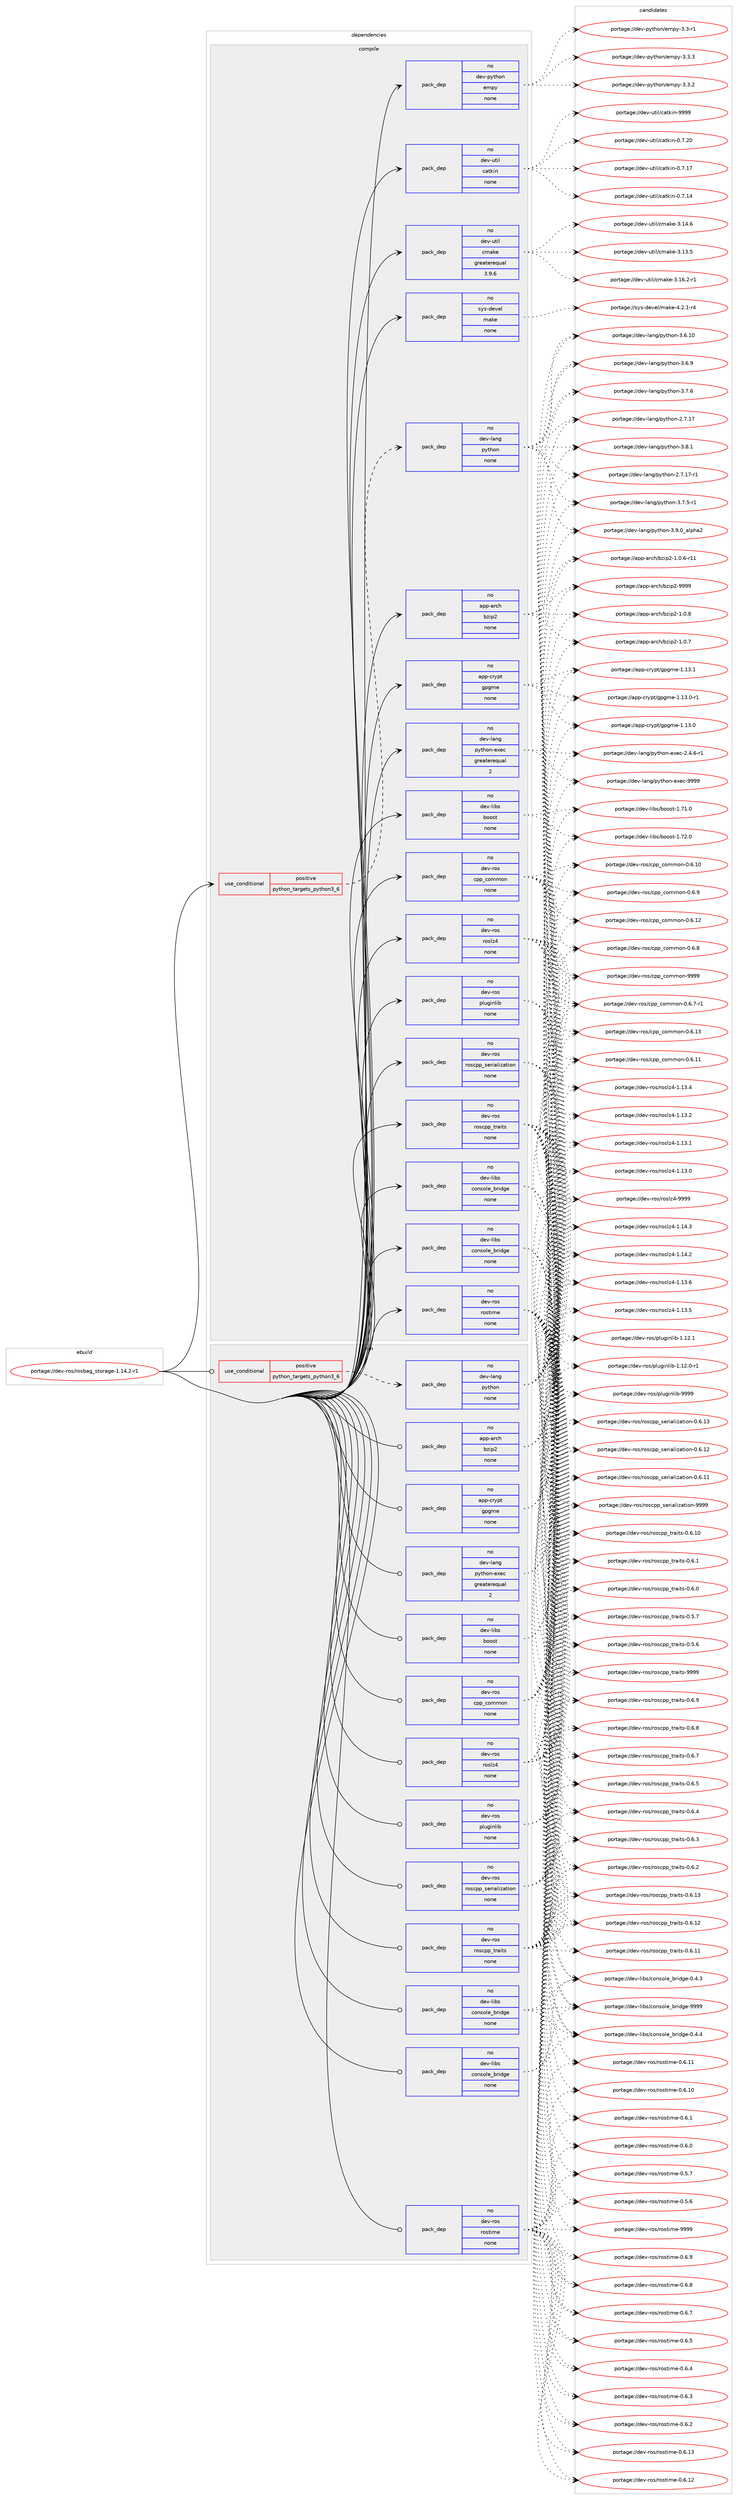 digraph prolog {

# *************
# Graph options
# *************

newrank=true;
concentrate=true;
compound=true;
graph [rankdir=LR,fontname=Helvetica,fontsize=10,ranksep=1.5];#, ranksep=2.5, nodesep=0.2];
edge  [arrowhead=vee];
node  [fontname=Helvetica,fontsize=10];

# **********
# The ebuild
# **********

subgraph cluster_leftcol {
color=gray;
label=<<i>ebuild</i>>;
id [label="portage://dev-ros/rosbag_storage-1.14.2-r1", color=red, width=4, href="../dev-ros/rosbag_storage-1.14.2-r1.svg"];
}

# ****************
# The dependencies
# ****************

subgraph cluster_midcol {
color=gray;
label=<<i>dependencies</i>>;
subgraph cluster_compile {
fillcolor="#eeeeee";
style=filled;
label=<<i>compile</i>>;
subgraph cond98416 {
dependency390322 [label=<<TABLE BORDER="0" CELLBORDER="1" CELLSPACING="0" CELLPADDING="4"><TR><TD ROWSPAN="3" CELLPADDING="10">use_conditional</TD></TR><TR><TD>positive</TD></TR><TR><TD>python_targets_python3_6</TD></TR></TABLE>>, shape=none, color=red];
subgraph pack287053 {
dependency390323 [label=<<TABLE BORDER="0" CELLBORDER="1" CELLSPACING="0" CELLPADDING="4" WIDTH="220"><TR><TD ROWSPAN="6" CELLPADDING="30">pack_dep</TD></TR><TR><TD WIDTH="110">no</TD></TR><TR><TD>dev-lang</TD></TR><TR><TD>python</TD></TR><TR><TD>none</TD></TR><TR><TD></TD></TR></TABLE>>, shape=none, color=blue];
}
dependency390322:e -> dependency390323:w [weight=20,style="dashed",arrowhead="vee"];
}
id:e -> dependency390322:w [weight=20,style="solid",arrowhead="vee"];
subgraph pack287054 {
dependency390324 [label=<<TABLE BORDER="0" CELLBORDER="1" CELLSPACING="0" CELLPADDING="4" WIDTH="220"><TR><TD ROWSPAN="6" CELLPADDING="30">pack_dep</TD></TR><TR><TD WIDTH="110">no</TD></TR><TR><TD>app-arch</TD></TR><TR><TD>bzip2</TD></TR><TR><TD>none</TD></TR><TR><TD></TD></TR></TABLE>>, shape=none, color=blue];
}
id:e -> dependency390324:w [weight=20,style="solid",arrowhead="vee"];
subgraph pack287055 {
dependency390325 [label=<<TABLE BORDER="0" CELLBORDER="1" CELLSPACING="0" CELLPADDING="4" WIDTH="220"><TR><TD ROWSPAN="6" CELLPADDING="30">pack_dep</TD></TR><TR><TD WIDTH="110">no</TD></TR><TR><TD>app-crypt</TD></TR><TR><TD>gpgme</TD></TR><TR><TD>none</TD></TR><TR><TD></TD></TR></TABLE>>, shape=none, color=blue];
}
id:e -> dependency390325:w [weight=20,style="solid",arrowhead="vee"];
subgraph pack287056 {
dependency390326 [label=<<TABLE BORDER="0" CELLBORDER="1" CELLSPACING="0" CELLPADDING="4" WIDTH="220"><TR><TD ROWSPAN="6" CELLPADDING="30">pack_dep</TD></TR><TR><TD WIDTH="110">no</TD></TR><TR><TD>dev-lang</TD></TR><TR><TD>python-exec</TD></TR><TR><TD>greaterequal</TD></TR><TR><TD>2</TD></TR></TABLE>>, shape=none, color=blue];
}
id:e -> dependency390326:w [weight=20,style="solid",arrowhead="vee"];
subgraph pack287057 {
dependency390327 [label=<<TABLE BORDER="0" CELLBORDER="1" CELLSPACING="0" CELLPADDING="4" WIDTH="220"><TR><TD ROWSPAN="6" CELLPADDING="30">pack_dep</TD></TR><TR><TD WIDTH="110">no</TD></TR><TR><TD>dev-libs</TD></TR><TR><TD>boost</TD></TR><TR><TD>none</TD></TR><TR><TD></TD></TR></TABLE>>, shape=none, color=blue];
}
id:e -> dependency390327:w [weight=20,style="solid",arrowhead="vee"];
subgraph pack287058 {
dependency390328 [label=<<TABLE BORDER="0" CELLBORDER="1" CELLSPACING="0" CELLPADDING="4" WIDTH="220"><TR><TD ROWSPAN="6" CELLPADDING="30">pack_dep</TD></TR><TR><TD WIDTH="110">no</TD></TR><TR><TD>dev-libs</TD></TR><TR><TD>console_bridge</TD></TR><TR><TD>none</TD></TR><TR><TD></TD></TR></TABLE>>, shape=none, color=blue];
}
id:e -> dependency390328:w [weight=20,style="solid",arrowhead="vee"];
subgraph pack287059 {
dependency390329 [label=<<TABLE BORDER="0" CELLBORDER="1" CELLSPACING="0" CELLPADDING="4" WIDTH="220"><TR><TD ROWSPAN="6" CELLPADDING="30">pack_dep</TD></TR><TR><TD WIDTH="110">no</TD></TR><TR><TD>dev-libs</TD></TR><TR><TD>console_bridge</TD></TR><TR><TD>none</TD></TR><TR><TD></TD></TR></TABLE>>, shape=none, color=blue];
}
id:e -> dependency390329:w [weight=20,style="solid",arrowhead="vee"];
subgraph pack287060 {
dependency390330 [label=<<TABLE BORDER="0" CELLBORDER="1" CELLSPACING="0" CELLPADDING="4" WIDTH="220"><TR><TD ROWSPAN="6" CELLPADDING="30">pack_dep</TD></TR><TR><TD WIDTH="110">no</TD></TR><TR><TD>dev-python</TD></TR><TR><TD>empy</TD></TR><TR><TD>none</TD></TR><TR><TD></TD></TR></TABLE>>, shape=none, color=blue];
}
id:e -> dependency390330:w [weight=20,style="solid",arrowhead="vee"];
subgraph pack287061 {
dependency390331 [label=<<TABLE BORDER="0" CELLBORDER="1" CELLSPACING="0" CELLPADDING="4" WIDTH="220"><TR><TD ROWSPAN="6" CELLPADDING="30">pack_dep</TD></TR><TR><TD WIDTH="110">no</TD></TR><TR><TD>dev-ros</TD></TR><TR><TD>cpp_common</TD></TR><TR><TD>none</TD></TR><TR><TD></TD></TR></TABLE>>, shape=none, color=blue];
}
id:e -> dependency390331:w [weight=20,style="solid",arrowhead="vee"];
subgraph pack287062 {
dependency390332 [label=<<TABLE BORDER="0" CELLBORDER="1" CELLSPACING="0" CELLPADDING="4" WIDTH="220"><TR><TD ROWSPAN="6" CELLPADDING="30">pack_dep</TD></TR><TR><TD WIDTH="110">no</TD></TR><TR><TD>dev-ros</TD></TR><TR><TD>pluginlib</TD></TR><TR><TD>none</TD></TR><TR><TD></TD></TR></TABLE>>, shape=none, color=blue];
}
id:e -> dependency390332:w [weight=20,style="solid",arrowhead="vee"];
subgraph pack287063 {
dependency390333 [label=<<TABLE BORDER="0" CELLBORDER="1" CELLSPACING="0" CELLPADDING="4" WIDTH="220"><TR><TD ROWSPAN="6" CELLPADDING="30">pack_dep</TD></TR><TR><TD WIDTH="110">no</TD></TR><TR><TD>dev-ros</TD></TR><TR><TD>roscpp_serialization</TD></TR><TR><TD>none</TD></TR><TR><TD></TD></TR></TABLE>>, shape=none, color=blue];
}
id:e -> dependency390333:w [weight=20,style="solid",arrowhead="vee"];
subgraph pack287064 {
dependency390334 [label=<<TABLE BORDER="0" CELLBORDER="1" CELLSPACING="0" CELLPADDING="4" WIDTH="220"><TR><TD ROWSPAN="6" CELLPADDING="30">pack_dep</TD></TR><TR><TD WIDTH="110">no</TD></TR><TR><TD>dev-ros</TD></TR><TR><TD>roscpp_traits</TD></TR><TR><TD>none</TD></TR><TR><TD></TD></TR></TABLE>>, shape=none, color=blue];
}
id:e -> dependency390334:w [weight=20,style="solid",arrowhead="vee"];
subgraph pack287065 {
dependency390335 [label=<<TABLE BORDER="0" CELLBORDER="1" CELLSPACING="0" CELLPADDING="4" WIDTH="220"><TR><TD ROWSPAN="6" CELLPADDING="30">pack_dep</TD></TR><TR><TD WIDTH="110">no</TD></TR><TR><TD>dev-ros</TD></TR><TR><TD>roslz4</TD></TR><TR><TD>none</TD></TR><TR><TD></TD></TR></TABLE>>, shape=none, color=blue];
}
id:e -> dependency390335:w [weight=20,style="solid",arrowhead="vee"];
subgraph pack287066 {
dependency390336 [label=<<TABLE BORDER="0" CELLBORDER="1" CELLSPACING="0" CELLPADDING="4" WIDTH="220"><TR><TD ROWSPAN="6" CELLPADDING="30">pack_dep</TD></TR><TR><TD WIDTH="110">no</TD></TR><TR><TD>dev-ros</TD></TR><TR><TD>rostime</TD></TR><TR><TD>none</TD></TR><TR><TD></TD></TR></TABLE>>, shape=none, color=blue];
}
id:e -> dependency390336:w [weight=20,style="solid",arrowhead="vee"];
subgraph pack287067 {
dependency390337 [label=<<TABLE BORDER="0" CELLBORDER="1" CELLSPACING="0" CELLPADDING="4" WIDTH="220"><TR><TD ROWSPAN="6" CELLPADDING="30">pack_dep</TD></TR><TR><TD WIDTH="110">no</TD></TR><TR><TD>dev-util</TD></TR><TR><TD>catkin</TD></TR><TR><TD>none</TD></TR><TR><TD></TD></TR></TABLE>>, shape=none, color=blue];
}
id:e -> dependency390337:w [weight=20,style="solid",arrowhead="vee"];
subgraph pack287068 {
dependency390338 [label=<<TABLE BORDER="0" CELLBORDER="1" CELLSPACING="0" CELLPADDING="4" WIDTH="220"><TR><TD ROWSPAN="6" CELLPADDING="30">pack_dep</TD></TR><TR><TD WIDTH="110">no</TD></TR><TR><TD>dev-util</TD></TR><TR><TD>cmake</TD></TR><TR><TD>greaterequal</TD></TR><TR><TD>3.9.6</TD></TR></TABLE>>, shape=none, color=blue];
}
id:e -> dependency390338:w [weight=20,style="solid",arrowhead="vee"];
subgraph pack287069 {
dependency390339 [label=<<TABLE BORDER="0" CELLBORDER="1" CELLSPACING="0" CELLPADDING="4" WIDTH="220"><TR><TD ROWSPAN="6" CELLPADDING="30">pack_dep</TD></TR><TR><TD WIDTH="110">no</TD></TR><TR><TD>sys-devel</TD></TR><TR><TD>make</TD></TR><TR><TD>none</TD></TR><TR><TD></TD></TR></TABLE>>, shape=none, color=blue];
}
id:e -> dependency390339:w [weight=20,style="solid",arrowhead="vee"];
}
subgraph cluster_compileandrun {
fillcolor="#eeeeee";
style=filled;
label=<<i>compile and run</i>>;
}
subgraph cluster_run {
fillcolor="#eeeeee";
style=filled;
label=<<i>run</i>>;
subgraph cond98417 {
dependency390340 [label=<<TABLE BORDER="0" CELLBORDER="1" CELLSPACING="0" CELLPADDING="4"><TR><TD ROWSPAN="3" CELLPADDING="10">use_conditional</TD></TR><TR><TD>positive</TD></TR><TR><TD>python_targets_python3_6</TD></TR></TABLE>>, shape=none, color=red];
subgraph pack287070 {
dependency390341 [label=<<TABLE BORDER="0" CELLBORDER="1" CELLSPACING="0" CELLPADDING="4" WIDTH="220"><TR><TD ROWSPAN="6" CELLPADDING="30">pack_dep</TD></TR><TR><TD WIDTH="110">no</TD></TR><TR><TD>dev-lang</TD></TR><TR><TD>python</TD></TR><TR><TD>none</TD></TR><TR><TD></TD></TR></TABLE>>, shape=none, color=blue];
}
dependency390340:e -> dependency390341:w [weight=20,style="dashed",arrowhead="vee"];
}
id:e -> dependency390340:w [weight=20,style="solid",arrowhead="odot"];
subgraph pack287071 {
dependency390342 [label=<<TABLE BORDER="0" CELLBORDER="1" CELLSPACING="0" CELLPADDING="4" WIDTH="220"><TR><TD ROWSPAN="6" CELLPADDING="30">pack_dep</TD></TR><TR><TD WIDTH="110">no</TD></TR><TR><TD>app-arch</TD></TR><TR><TD>bzip2</TD></TR><TR><TD>none</TD></TR><TR><TD></TD></TR></TABLE>>, shape=none, color=blue];
}
id:e -> dependency390342:w [weight=20,style="solid",arrowhead="odot"];
subgraph pack287072 {
dependency390343 [label=<<TABLE BORDER="0" CELLBORDER="1" CELLSPACING="0" CELLPADDING="4" WIDTH="220"><TR><TD ROWSPAN="6" CELLPADDING="30">pack_dep</TD></TR><TR><TD WIDTH="110">no</TD></TR><TR><TD>app-crypt</TD></TR><TR><TD>gpgme</TD></TR><TR><TD>none</TD></TR><TR><TD></TD></TR></TABLE>>, shape=none, color=blue];
}
id:e -> dependency390343:w [weight=20,style="solid",arrowhead="odot"];
subgraph pack287073 {
dependency390344 [label=<<TABLE BORDER="0" CELLBORDER="1" CELLSPACING="0" CELLPADDING="4" WIDTH="220"><TR><TD ROWSPAN="6" CELLPADDING="30">pack_dep</TD></TR><TR><TD WIDTH="110">no</TD></TR><TR><TD>dev-lang</TD></TR><TR><TD>python-exec</TD></TR><TR><TD>greaterequal</TD></TR><TR><TD>2</TD></TR></TABLE>>, shape=none, color=blue];
}
id:e -> dependency390344:w [weight=20,style="solid",arrowhead="odot"];
subgraph pack287074 {
dependency390345 [label=<<TABLE BORDER="0" CELLBORDER="1" CELLSPACING="0" CELLPADDING="4" WIDTH="220"><TR><TD ROWSPAN="6" CELLPADDING="30">pack_dep</TD></TR><TR><TD WIDTH="110">no</TD></TR><TR><TD>dev-libs</TD></TR><TR><TD>boost</TD></TR><TR><TD>none</TD></TR><TR><TD></TD></TR></TABLE>>, shape=none, color=blue];
}
id:e -> dependency390345:w [weight=20,style="solid",arrowhead="odot"];
subgraph pack287075 {
dependency390346 [label=<<TABLE BORDER="0" CELLBORDER="1" CELLSPACING="0" CELLPADDING="4" WIDTH="220"><TR><TD ROWSPAN="6" CELLPADDING="30">pack_dep</TD></TR><TR><TD WIDTH="110">no</TD></TR><TR><TD>dev-libs</TD></TR><TR><TD>console_bridge</TD></TR><TR><TD>none</TD></TR><TR><TD></TD></TR></TABLE>>, shape=none, color=blue];
}
id:e -> dependency390346:w [weight=20,style="solid",arrowhead="odot"];
subgraph pack287076 {
dependency390347 [label=<<TABLE BORDER="0" CELLBORDER="1" CELLSPACING="0" CELLPADDING="4" WIDTH="220"><TR><TD ROWSPAN="6" CELLPADDING="30">pack_dep</TD></TR><TR><TD WIDTH="110">no</TD></TR><TR><TD>dev-libs</TD></TR><TR><TD>console_bridge</TD></TR><TR><TD>none</TD></TR><TR><TD></TD></TR></TABLE>>, shape=none, color=blue];
}
id:e -> dependency390347:w [weight=20,style="solid",arrowhead="odot"];
subgraph pack287077 {
dependency390348 [label=<<TABLE BORDER="0" CELLBORDER="1" CELLSPACING="0" CELLPADDING="4" WIDTH="220"><TR><TD ROWSPAN="6" CELLPADDING="30">pack_dep</TD></TR><TR><TD WIDTH="110">no</TD></TR><TR><TD>dev-ros</TD></TR><TR><TD>cpp_common</TD></TR><TR><TD>none</TD></TR><TR><TD></TD></TR></TABLE>>, shape=none, color=blue];
}
id:e -> dependency390348:w [weight=20,style="solid",arrowhead="odot"];
subgraph pack287078 {
dependency390349 [label=<<TABLE BORDER="0" CELLBORDER="1" CELLSPACING="0" CELLPADDING="4" WIDTH="220"><TR><TD ROWSPAN="6" CELLPADDING="30">pack_dep</TD></TR><TR><TD WIDTH="110">no</TD></TR><TR><TD>dev-ros</TD></TR><TR><TD>pluginlib</TD></TR><TR><TD>none</TD></TR><TR><TD></TD></TR></TABLE>>, shape=none, color=blue];
}
id:e -> dependency390349:w [weight=20,style="solid",arrowhead="odot"];
subgraph pack287079 {
dependency390350 [label=<<TABLE BORDER="0" CELLBORDER="1" CELLSPACING="0" CELLPADDING="4" WIDTH="220"><TR><TD ROWSPAN="6" CELLPADDING="30">pack_dep</TD></TR><TR><TD WIDTH="110">no</TD></TR><TR><TD>dev-ros</TD></TR><TR><TD>roscpp_serialization</TD></TR><TR><TD>none</TD></TR><TR><TD></TD></TR></TABLE>>, shape=none, color=blue];
}
id:e -> dependency390350:w [weight=20,style="solid",arrowhead="odot"];
subgraph pack287080 {
dependency390351 [label=<<TABLE BORDER="0" CELLBORDER="1" CELLSPACING="0" CELLPADDING="4" WIDTH="220"><TR><TD ROWSPAN="6" CELLPADDING="30">pack_dep</TD></TR><TR><TD WIDTH="110">no</TD></TR><TR><TD>dev-ros</TD></TR><TR><TD>roscpp_traits</TD></TR><TR><TD>none</TD></TR><TR><TD></TD></TR></TABLE>>, shape=none, color=blue];
}
id:e -> dependency390351:w [weight=20,style="solid",arrowhead="odot"];
subgraph pack287081 {
dependency390352 [label=<<TABLE BORDER="0" CELLBORDER="1" CELLSPACING="0" CELLPADDING="4" WIDTH="220"><TR><TD ROWSPAN="6" CELLPADDING="30">pack_dep</TD></TR><TR><TD WIDTH="110">no</TD></TR><TR><TD>dev-ros</TD></TR><TR><TD>roslz4</TD></TR><TR><TD>none</TD></TR><TR><TD></TD></TR></TABLE>>, shape=none, color=blue];
}
id:e -> dependency390352:w [weight=20,style="solid",arrowhead="odot"];
subgraph pack287082 {
dependency390353 [label=<<TABLE BORDER="0" CELLBORDER="1" CELLSPACING="0" CELLPADDING="4" WIDTH="220"><TR><TD ROWSPAN="6" CELLPADDING="30">pack_dep</TD></TR><TR><TD WIDTH="110">no</TD></TR><TR><TD>dev-ros</TD></TR><TR><TD>rostime</TD></TR><TR><TD>none</TD></TR><TR><TD></TD></TR></TABLE>>, shape=none, color=blue];
}
id:e -> dependency390353:w [weight=20,style="solid",arrowhead="odot"];
}
}

# **************
# The candidates
# **************

subgraph cluster_choices {
rank=same;
color=gray;
label=<<i>candidates</i>>;

subgraph choice287053 {
color=black;
nodesep=1;
choice10010111845108971101034711212111610411111045514657464895971081121049750 [label="portage://dev-lang/python-3.9.0_alpha2", color=red, width=4,href="../dev-lang/python-3.9.0_alpha2.svg"];
choice100101118451089711010347112121116104111110455146564649 [label="portage://dev-lang/python-3.8.1", color=red, width=4,href="../dev-lang/python-3.8.1.svg"];
choice100101118451089711010347112121116104111110455146554654 [label="portage://dev-lang/python-3.7.6", color=red, width=4,href="../dev-lang/python-3.7.6.svg"];
choice1001011184510897110103471121211161041111104551465546534511449 [label="portage://dev-lang/python-3.7.5-r1", color=red, width=4,href="../dev-lang/python-3.7.5-r1.svg"];
choice100101118451089711010347112121116104111110455146544657 [label="portage://dev-lang/python-3.6.9", color=red, width=4,href="../dev-lang/python-3.6.9.svg"];
choice10010111845108971101034711212111610411111045514654464948 [label="portage://dev-lang/python-3.6.10", color=red, width=4,href="../dev-lang/python-3.6.10.svg"];
choice100101118451089711010347112121116104111110455046554649554511449 [label="portage://dev-lang/python-2.7.17-r1", color=red, width=4,href="../dev-lang/python-2.7.17-r1.svg"];
choice10010111845108971101034711212111610411111045504655464955 [label="portage://dev-lang/python-2.7.17", color=red, width=4,href="../dev-lang/python-2.7.17.svg"];
dependency390323:e -> choice10010111845108971101034711212111610411111045514657464895971081121049750:w [style=dotted,weight="100"];
dependency390323:e -> choice100101118451089711010347112121116104111110455146564649:w [style=dotted,weight="100"];
dependency390323:e -> choice100101118451089711010347112121116104111110455146554654:w [style=dotted,weight="100"];
dependency390323:e -> choice1001011184510897110103471121211161041111104551465546534511449:w [style=dotted,weight="100"];
dependency390323:e -> choice100101118451089711010347112121116104111110455146544657:w [style=dotted,weight="100"];
dependency390323:e -> choice10010111845108971101034711212111610411111045514654464948:w [style=dotted,weight="100"];
dependency390323:e -> choice100101118451089711010347112121116104111110455046554649554511449:w [style=dotted,weight="100"];
dependency390323:e -> choice10010111845108971101034711212111610411111045504655464955:w [style=dotted,weight="100"];
}
subgraph choice287054 {
color=black;
nodesep=1;
choice971121124597114991044798122105112504557575757 [label="portage://app-arch/bzip2-9999", color=red, width=4,href="../app-arch/bzip2-9999.svg"];
choice97112112459711499104479812210511250454946484656 [label="portage://app-arch/bzip2-1.0.8", color=red, width=4,href="../app-arch/bzip2-1.0.8.svg"];
choice97112112459711499104479812210511250454946484655 [label="portage://app-arch/bzip2-1.0.7", color=red, width=4,href="../app-arch/bzip2-1.0.7.svg"];
choice97112112459711499104479812210511250454946484654451144949 [label="portage://app-arch/bzip2-1.0.6-r11", color=red, width=4,href="../app-arch/bzip2-1.0.6-r11.svg"];
dependency390324:e -> choice971121124597114991044798122105112504557575757:w [style=dotted,weight="100"];
dependency390324:e -> choice97112112459711499104479812210511250454946484656:w [style=dotted,weight="100"];
dependency390324:e -> choice97112112459711499104479812210511250454946484655:w [style=dotted,weight="100"];
dependency390324:e -> choice97112112459711499104479812210511250454946484654451144949:w [style=dotted,weight="100"];
}
subgraph choice287055 {
color=black;
nodesep=1;
choice9711211245991141211121164710311210310910145494649514649 [label="portage://app-crypt/gpgme-1.13.1", color=red, width=4,href="../app-crypt/gpgme-1.13.1.svg"];
choice97112112459911412111211647103112103109101454946495146484511449 [label="portage://app-crypt/gpgme-1.13.0-r1", color=red, width=4,href="../app-crypt/gpgme-1.13.0-r1.svg"];
choice9711211245991141211121164710311210310910145494649514648 [label="portage://app-crypt/gpgme-1.13.0", color=red, width=4,href="../app-crypt/gpgme-1.13.0.svg"];
dependency390325:e -> choice9711211245991141211121164710311210310910145494649514649:w [style=dotted,weight="100"];
dependency390325:e -> choice97112112459911412111211647103112103109101454946495146484511449:w [style=dotted,weight="100"];
dependency390325:e -> choice9711211245991141211121164710311210310910145494649514648:w [style=dotted,weight="100"];
}
subgraph choice287056 {
color=black;
nodesep=1;
choice10010111845108971101034711212111610411111045101120101994557575757 [label="portage://dev-lang/python-exec-9999", color=red, width=4,href="../dev-lang/python-exec-9999.svg"];
choice10010111845108971101034711212111610411111045101120101994550465246544511449 [label="portage://dev-lang/python-exec-2.4.6-r1", color=red, width=4,href="../dev-lang/python-exec-2.4.6-r1.svg"];
dependency390326:e -> choice10010111845108971101034711212111610411111045101120101994557575757:w [style=dotted,weight="100"];
dependency390326:e -> choice10010111845108971101034711212111610411111045101120101994550465246544511449:w [style=dotted,weight="100"];
}
subgraph choice287057 {
color=black;
nodesep=1;
choice1001011184510810598115479811111111511645494655504648 [label="portage://dev-libs/boost-1.72.0", color=red, width=4,href="../dev-libs/boost-1.72.0.svg"];
choice1001011184510810598115479811111111511645494655494648 [label="portage://dev-libs/boost-1.71.0", color=red, width=4,href="../dev-libs/boost-1.71.0.svg"];
dependency390327:e -> choice1001011184510810598115479811111111511645494655504648:w [style=dotted,weight="100"];
dependency390327:e -> choice1001011184510810598115479811111111511645494655494648:w [style=dotted,weight="100"];
}
subgraph choice287058 {
color=black;
nodesep=1;
choice1001011184510810598115479911111011511110810195981141051001031014557575757 [label="portage://dev-libs/console_bridge-9999", color=red, width=4,href="../dev-libs/console_bridge-9999.svg"];
choice100101118451081059811547991111101151111081019598114105100103101454846524652 [label="portage://dev-libs/console_bridge-0.4.4", color=red, width=4,href="../dev-libs/console_bridge-0.4.4.svg"];
choice100101118451081059811547991111101151111081019598114105100103101454846524651 [label="portage://dev-libs/console_bridge-0.4.3", color=red, width=4,href="../dev-libs/console_bridge-0.4.3.svg"];
dependency390328:e -> choice1001011184510810598115479911111011511110810195981141051001031014557575757:w [style=dotted,weight="100"];
dependency390328:e -> choice100101118451081059811547991111101151111081019598114105100103101454846524652:w [style=dotted,weight="100"];
dependency390328:e -> choice100101118451081059811547991111101151111081019598114105100103101454846524651:w [style=dotted,weight="100"];
}
subgraph choice287059 {
color=black;
nodesep=1;
choice1001011184510810598115479911111011511110810195981141051001031014557575757 [label="portage://dev-libs/console_bridge-9999", color=red, width=4,href="../dev-libs/console_bridge-9999.svg"];
choice100101118451081059811547991111101151111081019598114105100103101454846524652 [label="portage://dev-libs/console_bridge-0.4.4", color=red, width=4,href="../dev-libs/console_bridge-0.4.4.svg"];
choice100101118451081059811547991111101151111081019598114105100103101454846524651 [label="portage://dev-libs/console_bridge-0.4.3", color=red, width=4,href="../dev-libs/console_bridge-0.4.3.svg"];
dependency390329:e -> choice1001011184510810598115479911111011511110810195981141051001031014557575757:w [style=dotted,weight="100"];
dependency390329:e -> choice100101118451081059811547991111101151111081019598114105100103101454846524652:w [style=dotted,weight="100"];
dependency390329:e -> choice100101118451081059811547991111101151111081019598114105100103101454846524651:w [style=dotted,weight="100"];
}
subgraph choice287060 {
color=black;
nodesep=1;
choice1001011184511212111610411111047101109112121455146514651 [label="portage://dev-python/empy-3.3.3", color=red, width=4,href="../dev-python/empy-3.3.3.svg"];
choice1001011184511212111610411111047101109112121455146514650 [label="portage://dev-python/empy-3.3.2", color=red, width=4,href="../dev-python/empy-3.3.2.svg"];
choice1001011184511212111610411111047101109112121455146514511449 [label="portage://dev-python/empy-3.3-r1", color=red, width=4,href="../dev-python/empy-3.3-r1.svg"];
dependency390330:e -> choice1001011184511212111610411111047101109112121455146514651:w [style=dotted,weight="100"];
dependency390330:e -> choice1001011184511212111610411111047101109112121455146514650:w [style=dotted,weight="100"];
dependency390330:e -> choice1001011184511212111610411111047101109112121455146514511449:w [style=dotted,weight="100"];
}
subgraph choice287061 {
color=black;
nodesep=1;
choice10010111845114111115479911211295991111091091111104557575757 [label="portage://dev-ros/cpp_common-9999", color=red, width=4,href="../dev-ros/cpp_common-9999.svg"];
choice1001011184511411111547991121129599111109109111110454846544657 [label="portage://dev-ros/cpp_common-0.6.9", color=red, width=4,href="../dev-ros/cpp_common-0.6.9.svg"];
choice1001011184511411111547991121129599111109109111110454846544656 [label="portage://dev-ros/cpp_common-0.6.8", color=red, width=4,href="../dev-ros/cpp_common-0.6.8.svg"];
choice10010111845114111115479911211295991111091091111104548465446554511449 [label="portage://dev-ros/cpp_common-0.6.7-r1", color=red, width=4,href="../dev-ros/cpp_common-0.6.7-r1.svg"];
choice100101118451141111154799112112959911110910911111045484654464951 [label="portage://dev-ros/cpp_common-0.6.13", color=red, width=4,href="../dev-ros/cpp_common-0.6.13.svg"];
choice100101118451141111154799112112959911110910911111045484654464950 [label="portage://dev-ros/cpp_common-0.6.12", color=red, width=4,href="../dev-ros/cpp_common-0.6.12.svg"];
choice100101118451141111154799112112959911110910911111045484654464949 [label="portage://dev-ros/cpp_common-0.6.11", color=red, width=4,href="../dev-ros/cpp_common-0.6.11.svg"];
choice100101118451141111154799112112959911110910911111045484654464948 [label="portage://dev-ros/cpp_common-0.6.10", color=red, width=4,href="../dev-ros/cpp_common-0.6.10.svg"];
dependency390331:e -> choice10010111845114111115479911211295991111091091111104557575757:w [style=dotted,weight="100"];
dependency390331:e -> choice1001011184511411111547991121129599111109109111110454846544657:w [style=dotted,weight="100"];
dependency390331:e -> choice1001011184511411111547991121129599111109109111110454846544656:w [style=dotted,weight="100"];
dependency390331:e -> choice10010111845114111115479911211295991111091091111104548465446554511449:w [style=dotted,weight="100"];
dependency390331:e -> choice100101118451141111154799112112959911110910911111045484654464951:w [style=dotted,weight="100"];
dependency390331:e -> choice100101118451141111154799112112959911110910911111045484654464950:w [style=dotted,weight="100"];
dependency390331:e -> choice100101118451141111154799112112959911110910911111045484654464949:w [style=dotted,weight="100"];
dependency390331:e -> choice100101118451141111154799112112959911110910911111045484654464948:w [style=dotted,weight="100"];
}
subgraph choice287062 {
color=black;
nodesep=1;
choice1001011184511411111547112108117103105110108105984557575757 [label="portage://dev-ros/pluginlib-9999", color=red, width=4,href="../dev-ros/pluginlib-9999.svg"];
choice10010111845114111115471121081171031051101081059845494649504649 [label="portage://dev-ros/pluginlib-1.12.1", color=red, width=4,href="../dev-ros/pluginlib-1.12.1.svg"];
choice100101118451141111154711210811710310511010810598454946495046484511449 [label="portage://dev-ros/pluginlib-1.12.0-r1", color=red, width=4,href="../dev-ros/pluginlib-1.12.0-r1.svg"];
dependency390332:e -> choice1001011184511411111547112108117103105110108105984557575757:w [style=dotted,weight="100"];
dependency390332:e -> choice10010111845114111115471121081171031051101081059845494649504649:w [style=dotted,weight="100"];
dependency390332:e -> choice100101118451141111154711210811710310511010810598454946495046484511449:w [style=dotted,weight="100"];
}
subgraph choice287063 {
color=black;
nodesep=1;
choice1001011184511411111547114111115991121129511510111410597108105122971161051111104557575757 [label="portage://dev-ros/roscpp_serialization-9999", color=red, width=4,href="../dev-ros/roscpp_serialization-9999.svg"];
choice10010111845114111115471141111159911211295115101114105971081051229711610511111045484654464951 [label="portage://dev-ros/roscpp_serialization-0.6.13", color=red, width=4,href="../dev-ros/roscpp_serialization-0.6.13.svg"];
choice10010111845114111115471141111159911211295115101114105971081051229711610511111045484654464950 [label="portage://dev-ros/roscpp_serialization-0.6.12", color=red, width=4,href="../dev-ros/roscpp_serialization-0.6.12.svg"];
choice10010111845114111115471141111159911211295115101114105971081051229711610511111045484654464949 [label="portage://dev-ros/roscpp_serialization-0.6.11", color=red, width=4,href="../dev-ros/roscpp_serialization-0.6.11.svg"];
dependency390333:e -> choice1001011184511411111547114111115991121129511510111410597108105122971161051111104557575757:w [style=dotted,weight="100"];
dependency390333:e -> choice10010111845114111115471141111159911211295115101114105971081051229711610511111045484654464951:w [style=dotted,weight="100"];
dependency390333:e -> choice10010111845114111115471141111159911211295115101114105971081051229711610511111045484654464950:w [style=dotted,weight="100"];
dependency390333:e -> choice10010111845114111115471141111159911211295115101114105971081051229711610511111045484654464949:w [style=dotted,weight="100"];
}
subgraph choice287064 {
color=black;
nodesep=1;
choice10010111845114111115471141111159911211295116114971051161154557575757 [label="portage://dev-ros/roscpp_traits-9999", color=red, width=4,href="../dev-ros/roscpp_traits-9999.svg"];
choice1001011184511411111547114111115991121129511611497105116115454846544657 [label="portage://dev-ros/roscpp_traits-0.6.9", color=red, width=4,href="../dev-ros/roscpp_traits-0.6.9.svg"];
choice1001011184511411111547114111115991121129511611497105116115454846544656 [label="portage://dev-ros/roscpp_traits-0.6.8", color=red, width=4,href="../dev-ros/roscpp_traits-0.6.8.svg"];
choice1001011184511411111547114111115991121129511611497105116115454846544655 [label="portage://dev-ros/roscpp_traits-0.6.7", color=red, width=4,href="../dev-ros/roscpp_traits-0.6.7.svg"];
choice1001011184511411111547114111115991121129511611497105116115454846544653 [label="portage://dev-ros/roscpp_traits-0.6.5", color=red, width=4,href="../dev-ros/roscpp_traits-0.6.5.svg"];
choice1001011184511411111547114111115991121129511611497105116115454846544652 [label="portage://dev-ros/roscpp_traits-0.6.4", color=red, width=4,href="../dev-ros/roscpp_traits-0.6.4.svg"];
choice1001011184511411111547114111115991121129511611497105116115454846544651 [label="portage://dev-ros/roscpp_traits-0.6.3", color=red, width=4,href="../dev-ros/roscpp_traits-0.6.3.svg"];
choice1001011184511411111547114111115991121129511611497105116115454846544650 [label="portage://dev-ros/roscpp_traits-0.6.2", color=red, width=4,href="../dev-ros/roscpp_traits-0.6.2.svg"];
choice100101118451141111154711411111599112112951161149710511611545484654464951 [label="portage://dev-ros/roscpp_traits-0.6.13", color=red, width=4,href="../dev-ros/roscpp_traits-0.6.13.svg"];
choice100101118451141111154711411111599112112951161149710511611545484654464950 [label="portage://dev-ros/roscpp_traits-0.6.12", color=red, width=4,href="../dev-ros/roscpp_traits-0.6.12.svg"];
choice100101118451141111154711411111599112112951161149710511611545484654464949 [label="portage://dev-ros/roscpp_traits-0.6.11", color=red, width=4,href="../dev-ros/roscpp_traits-0.6.11.svg"];
choice100101118451141111154711411111599112112951161149710511611545484654464948 [label="portage://dev-ros/roscpp_traits-0.6.10", color=red, width=4,href="../dev-ros/roscpp_traits-0.6.10.svg"];
choice1001011184511411111547114111115991121129511611497105116115454846544649 [label="portage://dev-ros/roscpp_traits-0.6.1", color=red, width=4,href="../dev-ros/roscpp_traits-0.6.1.svg"];
choice1001011184511411111547114111115991121129511611497105116115454846544648 [label="portage://dev-ros/roscpp_traits-0.6.0", color=red, width=4,href="../dev-ros/roscpp_traits-0.6.0.svg"];
choice1001011184511411111547114111115991121129511611497105116115454846534655 [label="portage://dev-ros/roscpp_traits-0.5.7", color=red, width=4,href="../dev-ros/roscpp_traits-0.5.7.svg"];
choice1001011184511411111547114111115991121129511611497105116115454846534654 [label="portage://dev-ros/roscpp_traits-0.5.6", color=red, width=4,href="../dev-ros/roscpp_traits-0.5.6.svg"];
dependency390334:e -> choice10010111845114111115471141111159911211295116114971051161154557575757:w [style=dotted,weight="100"];
dependency390334:e -> choice1001011184511411111547114111115991121129511611497105116115454846544657:w [style=dotted,weight="100"];
dependency390334:e -> choice1001011184511411111547114111115991121129511611497105116115454846544656:w [style=dotted,weight="100"];
dependency390334:e -> choice1001011184511411111547114111115991121129511611497105116115454846544655:w [style=dotted,weight="100"];
dependency390334:e -> choice1001011184511411111547114111115991121129511611497105116115454846544653:w [style=dotted,weight="100"];
dependency390334:e -> choice1001011184511411111547114111115991121129511611497105116115454846544652:w [style=dotted,weight="100"];
dependency390334:e -> choice1001011184511411111547114111115991121129511611497105116115454846544651:w [style=dotted,weight="100"];
dependency390334:e -> choice1001011184511411111547114111115991121129511611497105116115454846544650:w [style=dotted,weight="100"];
dependency390334:e -> choice100101118451141111154711411111599112112951161149710511611545484654464951:w [style=dotted,weight="100"];
dependency390334:e -> choice100101118451141111154711411111599112112951161149710511611545484654464950:w [style=dotted,weight="100"];
dependency390334:e -> choice100101118451141111154711411111599112112951161149710511611545484654464949:w [style=dotted,weight="100"];
dependency390334:e -> choice100101118451141111154711411111599112112951161149710511611545484654464948:w [style=dotted,weight="100"];
dependency390334:e -> choice1001011184511411111547114111115991121129511611497105116115454846544649:w [style=dotted,weight="100"];
dependency390334:e -> choice1001011184511411111547114111115991121129511611497105116115454846544648:w [style=dotted,weight="100"];
dependency390334:e -> choice1001011184511411111547114111115991121129511611497105116115454846534655:w [style=dotted,weight="100"];
dependency390334:e -> choice1001011184511411111547114111115991121129511611497105116115454846534654:w [style=dotted,weight="100"];
}
subgraph choice287065 {
color=black;
nodesep=1;
choice1001011184511411111547114111115108122524557575757 [label="portage://dev-ros/roslz4-9999", color=red, width=4,href="../dev-ros/roslz4-9999.svg"];
choice10010111845114111115471141111151081225245494649524651 [label="portage://dev-ros/roslz4-1.14.3", color=red, width=4,href="../dev-ros/roslz4-1.14.3.svg"];
choice10010111845114111115471141111151081225245494649524650 [label="portage://dev-ros/roslz4-1.14.2", color=red, width=4,href="../dev-ros/roslz4-1.14.2.svg"];
choice10010111845114111115471141111151081225245494649514654 [label="portage://dev-ros/roslz4-1.13.6", color=red, width=4,href="../dev-ros/roslz4-1.13.6.svg"];
choice10010111845114111115471141111151081225245494649514653 [label="portage://dev-ros/roslz4-1.13.5", color=red, width=4,href="../dev-ros/roslz4-1.13.5.svg"];
choice10010111845114111115471141111151081225245494649514652 [label="portage://dev-ros/roslz4-1.13.4", color=red, width=4,href="../dev-ros/roslz4-1.13.4.svg"];
choice10010111845114111115471141111151081225245494649514650 [label="portage://dev-ros/roslz4-1.13.2", color=red, width=4,href="../dev-ros/roslz4-1.13.2.svg"];
choice10010111845114111115471141111151081225245494649514649 [label="portage://dev-ros/roslz4-1.13.1", color=red, width=4,href="../dev-ros/roslz4-1.13.1.svg"];
choice10010111845114111115471141111151081225245494649514648 [label="portage://dev-ros/roslz4-1.13.0", color=red, width=4,href="../dev-ros/roslz4-1.13.0.svg"];
dependency390335:e -> choice1001011184511411111547114111115108122524557575757:w [style=dotted,weight="100"];
dependency390335:e -> choice10010111845114111115471141111151081225245494649524651:w [style=dotted,weight="100"];
dependency390335:e -> choice10010111845114111115471141111151081225245494649524650:w [style=dotted,weight="100"];
dependency390335:e -> choice10010111845114111115471141111151081225245494649514654:w [style=dotted,weight="100"];
dependency390335:e -> choice10010111845114111115471141111151081225245494649514653:w [style=dotted,weight="100"];
dependency390335:e -> choice10010111845114111115471141111151081225245494649514652:w [style=dotted,weight="100"];
dependency390335:e -> choice10010111845114111115471141111151081225245494649514650:w [style=dotted,weight="100"];
dependency390335:e -> choice10010111845114111115471141111151081225245494649514649:w [style=dotted,weight="100"];
dependency390335:e -> choice10010111845114111115471141111151081225245494649514648:w [style=dotted,weight="100"];
}
subgraph choice287066 {
color=black;
nodesep=1;
choice10010111845114111115471141111151161051091014557575757 [label="portage://dev-ros/rostime-9999", color=red, width=4,href="../dev-ros/rostime-9999.svg"];
choice1001011184511411111547114111115116105109101454846544657 [label="portage://dev-ros/rostime-0.6.9", color=red, width=4,href="../dev-ros/rostime-0.6.9.svg"];
choice1001011184511411111547114111115116105109101454846544656 [label="portage://dev-ros/rostime-0.6.8", color=red, width=4,href="../dev-ros/rostime-0.6.8.svg"];
choice1001011184511411111547114111115116105109101454846544655 [label="portage://dev-ros/rostime-0.6.7", color=red, width=4,href="../dev-ros/rostime-0.6.7.svg"];
choice1001011184511411111547114111115116105109101454846544653 [label="portage://dev-ros/rostime-0.6.5", color=red, width=4,href="../dev-ros/rostime-0.6.5.svg"];
choice1001011184511411111547114111115116105109101454846544652 [label="portage://dev-ros/rostime-0.6.4", color=red, width=4,href="../dev-ros/rostime-0.6.4.svg"];
choice1001011184511411111547114111115116105109101454846544651 [label="portage://dev-ros/rostime-0.6.3", color=red, width=4,href="../dev-ros/rostime-0.6.3.svg"];
choice1001011184511411111547114111115116105109101454846544650 [label="portage://dev-ros/rostime-0.6.2", color=red, width=4,href="../dev-ros/rostime-0.6.2.svg"];
choice100101118451141111154711411111511610510910145484654464951 [label="portage://dev-ros/rostime-0.6.13", color=red, width=4,href="../dev-ros/rostime-0.6.13.svg"];
choice100101118451141111154711411111511610510910145484654464950 [label="portage://dev-ros/rostime-0.6.12", color=red, width=4,href="../dev-ros/rostime-0.6.12.svg"];
choice100101118451141111154711411111511610510910145484654464949 [label="portage://dev-ros/rostime-0.6.11", color=red, width=4,href="../dev-ros/rostime-0.6.11.svg"];
choice100101118451141111154711411111511610510910145484654464948 [label="portage://dev-ros/rostime-0.6.10", color=red, width=4,href="../dev-ros/rostime-0.6.10.svg"];
choice1001011184511411111547114111115116105109101454846544649 [label="portage://dev-ros/rostime-0.6.1", color=red, width=4,href="../dev-ros/rostime-0.6.1.svg"];
choice1001011184511411111547114111115116105109101454846544648 [label="portage://dev-ros/rostime-0.6.0", color=red, width=4,href="../dev-ros/rostime-0.6.0.svg"];
choice1001011184511411111547114111115116105109101454846534655 [label="portage://dev-ros/rostime-0.5.7", color=red, width=4,href="../dev-ros/rostime-0.5.7.svg"];
choice1001011184511411111547114111115116105109101454846534654 [label="portage://dev-ros/rostime-0.5.6", color=red, width=4,href="../dev-ros/rostime-0.5.6.svg"];
dependency390336:e -> choice10010111845114111115471141111151161051091014557575757:w [style=dotted,weight="100"];
dependency390336:e -> choice1001011184511411111547114111115116105109101454846544657:w [style=dotted,weight="100"];
dependency390336:e -> choice1001011184511411111547114111115116105109101454846544656:w [style=dotted,weight="100"];
dependency390336:e -> choice1001011184511411111547114111115116105109101454846544655:w [style=dotted,weight="100"];
dependency390336:e -> choice1001011184511411111547114111115116105109101454846544653:w [style=dotted,weight="100"];
dependency390336:e -> choice1001011184511411111547114111115116105109101454846544652:w [style=dotted,weight="100"];
dependency390336:e -> choice1001011184511411111547114111115116105109101454846544651:w [style=dotted,weight="100"];
dependency390336:e -> choice1001011184511411111547114111115116105109101454846544650:w [style=dotted,weight="100"];
dependency390336:e -> choice100101118451141111154711411111511610510910145484654464951:w [style=dotted,weight="100"];
dependency390336:e -> choice100101118451141111154711411111511610510910145484654464950:w [style=dotted,weight="100"];
dependency390336:e -> choice100101118451141111154711411111511610510910145484654464949:w [style=dotted,weight="100"];
dependency390336:e -> choice100101118451141111154711411111511610510910145484654464948:w [style=dotted,weight="100"];
dependency390336:e -> choice1001011184511411111547114111115116105109101454846544649:w [style=dotted,weight="100"];
dependency390336:e -> choice1001011184511411111547114111115116105109101454846544648:w [style=dotted,weight="100"];
dependency390336:e -> choice1001011184511411111547114111115116105109101454846534655:w [style=dotted,weight="100"];
dependency390336:e -> choice1001011184511411111547114111115116105109101454846534654:w [style=dotted,weight="100"];
}
subgraph choice287067 {
color=black;
nodesep=1;
choice100101118451171161051084799971161071051104557575757 [label="portage://dev-util/catkin-9999", color=red, width=4,href="../dev-util/catkin-9999.svg"];
choice1001011184511711610510847999711610710511045484655465048 [label="portage://dev-util/catkin-0.7.20", color=red, width=4,href="../dev-util/catkin-0.7.20.svg"];
choice1001011184511711610510847999711610710511045484655464955 [label="portage://dev-util/catkin-0.7.17", color=red, width=4,href="../dev-util/catkin-0.7.17.svg"];
choice1001011184511711610510847999711610710511045484655464952 [label="portage://dev-util/catkin-0.7.14", color=red, width=4,href="../dev-util/catkin-0.7.14.svg"];
dependency390337:e -> choice100101118451171161051084799971161071051104557575757:w [style=dotted,weight="100"];
dependency390337:e -> choice1001011184511711610510847999711610710511045484655465048:w [style=dotted,weight="100"];
dependency390337:e -> choice1001011184511711610510847999711610710511045484655464955:w [style=dotted,weight="100"];
dependency390337:e -> choice1001011184511711610510847999711610710511045484655464952:w [style=dotted,weight="100"];
}
subgraph choice287068 {
color=black;
nodesep=1;
choice10010111845117116105108479910997107101455146495446504511449 [label="portage://dev-util/cmake-3.16.2-r1", color=red, width=4,href="../dev-util/cmake-3.16.2-r1.svg"];
choice1001011184511711610510847991099710710145514649524654 [label="portage://dev-util/cmake-3.14.6", color=red, width=4,href="../dev-util/cmake-3.14.6.svg"];
choice1001011184511711610510847991099710710145514649514653 [label="portage://dev-util/cmake-3.13.5", color=red, width=4,href="../dev-util/cmake-3.13.5.svg"];
dependency390338:e -> choice10010111845117116105108479910997107101455146495446504511449:w [style=dotted,weight="100"];
dependency390338:e -> choice1001011184511711610510847991099710710145514649524654:w [style=dotted,weight="100"];
dependency390338:e -> choice1001011184511711610510847991099710710145514649514653:w [style=dotted,weight="100"];
}
subgraph choice287069 {
color=black;
nodesep=1;
choice1151211154510010111810110847109971071014552465046494511452 [label="portage://sys-devel/make-4.2.1-r4", color=red, width=4,href="../sys-devel/make-4.2.1-r4.svg"];
dependency390339:e -> choice1151211154510010111810110847109971071014552465046494511452:w [style=dotted,weight="100"];
}
subgraph choice287070 {
color=black;
nodesep=1;
choice10010111845108971101034711212111610411111045514657464895971081121049750 [label="portage://dev-lang/python-3.9.0_alpha2", color=red, width=4,href="../dev-lang/python-3.9.0_alpha2.svg"];
choice100101118451089711010347112121116104111110455146564649 [label="portage://dev-lang/python-3.8.1", color=red, width=4,href="../dev-lang/python-3.8.1.svg"];
choice100101118451089711010347112121116104111110455146554654 [label="portage://dev-lang/python-3.7.6", color=red, width=4,href="../dev-lang/python-3.7.6.svg"];
choice1001011184510897110103471121211161041111104551465546534511449 [label="portage://dev-lang/python-3.7.5-r1", color=red, width=4,href="../dev-lang/python-3.7.5-r1.svg"];
choice100101118451089711010347112121116104111110455146544657 [label="portage://dev-lang/python-3.6.9", color=red, width=4,href="../dev-lang/python-3.6.9.svg"];
choice10010111845108971101034711212111610411111045514654464948 [label="portage://dev-lang/python-3.6.10", color=red, width=4,href="../dev-lang/python-3.6.10.svg"];
choice100101118451089711010347112121116104111110455046554649554511449 [label="portage://dev-lang/python-2.7.17-r1", color=red, width=4,href="../dev-lang/python-2.7.17-r1.svg"];
choice10010111845108971101034711212111610411111045504655464955 [label="portage://dev-lang/python-2.7.17", color=red, width=4,href="../dev-lang/python-2.7.17.svg"];
dependency390341:e -> choice10010111845108971101034711212111610411111045514657464895971081121049750:w [style=dotted,weight="100"];
dependency390341:e -> choice100101118451089711010347112121116104111110455146564649:w [style=dotted,weight="100"];
dependency390341:e -> choice100101118451089711010347112121116104111110455146554654:w [style=dotted,weight="100"];
dependency390341:e -> choice1001011184510897110103471121211161041111104551465546534511449:w [style=dotted,weight="100"];
dependency390341:e -> choice100101118451089711010347112121116104111110455146544657:w [style=dotted,weight="100"];
dependency390341:e -> choice10010111845108971101034711212111610411111045514654464948:w [style=dotted,weight="100"];
dependency390341:e -> choice100101118451089711010347112121116104111110455046554649554511449:w [style=dotted,weight="100"];
dependency390341:e -> choice10010111845108971101034711212111610411111045504655464955:w [style=dotted,weight="100"];
}
subgraph choice287071 {
color=black;
nodesep=1;
choice971121124597114991044798122105112504557575757 [label="portage://app-arch/bzip2-9999", color=red, width=4,href="../app-arch/bzip2-9999.svg"];
choice97112112459711499104479812210511250454946484656 [label="portage://app-arch/bzip2-1.0.8", color=red, width=4,href="../app-arch/bzip2-1.0.8.svg"];
choice97112112459711499104479812210511250454946484655 [label="portage://app-arch/bzip2-1.0.7", color=red, width=4,href="../app-arch/bzip2-1.0.7.svg"];
choice97112112459711499104479812210511250454946484654451144949 [label="portage://app-arch/bzip2-1.0.6-r11", color=red, width=4,href="../app-arch/bzip2-1.0.6-r11.svg"];
dependency390342:e -> choice971121124597114991044798122105112504557575757:w [style=dotted,weight="100"];
dependency390342:e -> choice97112112459711499104479812210511250454946484656:w [style=dotted,weight="100"];
dependency390342:e -> choice97112112459711499104479812210511250454946484655:w [style=dotted,weight="100"];
dependency390342:e -> choice97112112459711499104479812210511250454946484654451144949:w [style=dotted,weight="100"];
}
subgraph choice287072 {
color=black;
nodesep=1;
choice9711211245991141211121164710311210310910145494649514649 [label="portage://app-crypt/gpgme-1.13.1", color=red, width=4,href="../app-crypt/gpgme-1.13.1.svg"];
choice97112112459911412111211647103112103109101454946495146484511449 [label="portage://app-crypt/gpgme-1.13.0-r1", color=red, width=4,href="../app-crypt/gpgme-1.13.0-r1.svg"];
choice9711211245991141211121164710311210310910145494649514648 [label="portage://app-crypt/gpgme-1.13.0", color=red, width=4,href="../app-crypt/gpgme-1.13.0.svg"];
dependency390343:e -> choice9711211245991141211121164710311210310910145494649514649:w [style=dotted,weight="100"];
dependency390343:e -> choice97112112459911412111211647103112103109101454946495146484511449:w [style=dotted,weight="100"];
dependency390343:e -> choice9711211245991141211121164710311210310910145494649514648:w [style=dotted,weight="100"];
}
subgraph choice287073 {
color=black;
nodesep=1;
choice10010111845108971101034711212111610411111045101120101994557575757 [label="portage://dev-lang/python-exec-9999", color=red, width=4,href="../dev-lang/python-exec-9999.svg"];
choice10010111845108971101034711212111610411111045101120101994550465246544511449 [label="portage://dev-lang/python-exec-2.4.6-r1", color=red, width=4,href="../dev-lang/python-exec-2.4.6-r1.svg"];
dependency390344:e -> choice10010111845108971101034711212111610411111045101120101994557575757:w [style=dotted,weight="100"];
dependency390344:e -> choice10010111845108971101034711212111610411111045101120101994550465246544511449:w [style=dotted,weight="100"];
}
subgraph choice287074 {
color=black;
nodesep=1;
choice1001011184510810598115479811111111511645494655504648 [label="portage://dev-libs/boost-1.72.0", color=red, width=4,href="../dev-libs/boost-1.72.0.svg"];
choice1001011184510810598115479811111111511645494655494648 [label="portage://dev-libs/boost-1.71.0", color=red, width=4,href="../dev-libs/boost-1.71.0.svg"];
dependency390345:e -> choice1001011184510810598115479811111111511645494655504648:w [style=dotted,weight="100"];
dependency390345:e -> choice1001011184510810598115479811111111511645494655494648:w [style=dotted,weight="100"];
}
subgraph choice287075 {
color=black;
nodesep=1;
choice1001011184510810598115479911111011511110810195981141051001031014557575757 [label="portage://dev-libs/console_bridge-9999", color=red, width=4,href="../dev-libs/console_bridge-9999.svg"];
choice100101118451081059811547991111101151111081019598114105100103101454846524652 [label="portage://dev-libs/console_bridge-0.4.4", color=red, width=4,href="../dev-libs/console_bridge-0.4.4.svg"];
choice100101118451081059811547991111101151111081019598114105100103101454846524651 [label="portage://dev-libs/console_bridge-0.4.3", color=red, width=4,href="../dev-libs/console_bridge-0.4.3.svg"];
dependency390346:e -> choice1001011184510810598115479911111011511110810195981141051001031014557575757:w [style=dotted,weight="100"];
dependency390346:e -> choice100101118451081059811547991111101151111081019598114105100103101454846524652:w [style=dotted,weight="100"];
dependency390346:e -> choice100101118451081059811547991111101151111081019598114105100103101454846524651:w [style=dotted,weight="100"];
}
subgraph choice287076 {
color=black;
nodesep=1;
choice1001011184510810598115479911111011511110810195981141051001031014557575757 [label="portage://dev-libs/console_bridge-9999", color=red, width=4,href="../dev-libs/console_bridge-9999.svg"];
choice100101118451081059811547991111101151111081019598114105100103101454846524652 [label="portage://dev-libs/console_bridge-0.4.4", color=red, width=4,href="../dev-libs/console_bridge-0.4.4.svg"];
choice100101118451081059811547991111101151111081019598114105100103101454846524651 [label="portage://dev-libs/console_bridge-0.4.3", color=red, width=4,href="../dev-libs/console_bridge-0.4.3.svg"];
dependency390347:e -> choice1001011184510810598115479911111011511110810195981141051001031014557575757:w [style=dotted,weight="100"];
dependency390347:e -> choice100101118451081059811547991111101151111081019598114105100103101454846524652:w [style=dotted,weight="100"];
dependency390347:e -> choice100101118451081059811547991111101151111081019598114105100103101454846524651:w [style=dotted,weight="100"];
}
subgraph choice287077 {
color=black;
nodesep=1;
choice10010111845114111115479911211295991111091091111104557575757 [label="portage://dev-ros/cpp_common-9999", color=red, width=4,href="../dev-ros/cpp_common-9999.svg"];
choice1001011184511411111547991121129599111109109111110454846544657 [label="portage://dev-ros/cpp_common-0.6.9", color=red, width=4,href="../dev-ros/cpp_common-0.6.9.svg"];
choice1001011184511411111547991121129599111109109111110454846544656 [label="portage://dev-ros/cpp_common-0.6.8", color=red, width=4,href="../dev-ros/cpp_common-0.6.8.svg"];
choice10010111845114111115479911211295991111091091111104548465446554511449 [label="portage://dev-ros/cpp_common-0.6.7-r1", color=red, width=4,href="../dev-ros/cpp_common-0.6.7-r1.svg"];
choice100101118451141111154799112112959911110910911111045484654464951 [label="portage://dev-ros/cpp_common-0.6.13", color=red, width=4,href="../dev-ros/cpp_common-0.6.13.svg"];
choice100101118451141111154799112112959911110910911111045484654464950 [label="portage://dev-ros/cpp_common-0.6.12", color=red, width=4,href="../dev-ros/cpp_common-0.6.12.svg"];
choice100101118451141111154799112112959911110910911111045484654464949 [label="portage://dev-ros/cpp_common-0.6.11", color=red, width=4,href="../dev-ros/cpp_common-0.6.11.svg"];
choice100101118451141111154799112112959911110910911111045484654464948 [label="portage://dev-ros/cpp_common-0.6.10", color=red, width=4,href="../dev-ros/cpp_common-0.6.10.svg"];
dependency390348:e -> choice10010111845114111115479911211295991111091091111104557575757:w [style=dotted,weight="100"];
dependency390348:e -> choice1001011184511411111547991121129599111109109111110454846544657:w [style=dotted,weight="100"];
dependency390348:e -> choice1001011184511411111547991121129599111109109111110454846544656:w [style=dotted,weight="100"];
dependency390348:e -> choice10010111845114111115479911211295991111091091111104548465446554511449:w [style=dotted,weight="100"];
dependency390348:e -> choice100101118451141111154799112112959911110910911111045484654464951:w [style=dotted,weight="100"];
dependency390348:e -> choice100101118451141111154799112112959911110910911111045484654464950:w [style=dotted,weight="100"];
dependency390348:e -> choice100101118451141111154799112112959911110910911111045484654464949:w [style=dotted,weight="100"];
dependency390348:e -> choice100101118451141111154799112112959911110910911111045484654464948:w [style=dotted,weight="100"];
}
subgraph choice287078 {
color=black;
nodesep=1;
choice1001011184511411111547112108117103105110108105984557575757 [label="portage://dev-ros/pluginlib-9999", color=red, width=4,href="../dev-ros/pluginlib-9999.svg"];
choice10010111845114111115471121081171031051101081059845494649504649 [label="portage://dev-ros/pluginlib-1.12.1", color=red, width=4,href="../dev-ros/pluginlib-1.12.1.svg"];
choice100101118451141111154711210811710310511010810598454946495046484511449 [label="portage://dev-ros/pluginlib-1.12.0-r1", color=red, width=4,href="../dev-ros/pluginlib-1.12.0-r1.svg"];
dependency390349:e -> choice1001011184511411111547112108117103105110108105984557575757:w [style=dotted,weight="100"];
dependency390349:e -> choice10010111845114111115471121081171031051101081059845494649504649:w [style=dotted,weight="100"];
dependency390349:e -> choice100101118451141111154711210811710310511010810598454946495046484511449:w [style=dotted,weight="100"];
}
subgraph choice287079 {
color=black;
nodesep=1;
choice1001011184511411111547114111115991121129511510111410597108105122971161051111104557575757 [label="portage://dev-ros/roscpp_serialization-9999", color=red, width=4,href="../dev-ros/roscpp_serialization-9999.svg"];
choice10010111845114111115471141111159911211295115101114105971081051229711610511111045484654464951 [label="portage://dev-ros/roscpp_serialization-0.6.13", color=red, width=4,href="../dev-ros/roscpp_serialization-0.6.13.svg"];
choice10010111845114111115471141111159911211295115101114105971081051229711610511111045484654464950 [label="portage://dev-ros/roscpp_serialization-0.6.12", color=red, width=4,href="../dev-ros/roscpp_serialization-0.6.12.svg"];
choice10010111845114111115471141111159911211295115101114105971081051229711610511111045484654464949 [label="portage://dev-ros/roscpp_serialization-0.6.11", color=red, width=4,href="../dev-ros/roscpp_serialization-0.6.11.svg"];
dependency390350:e -> choice1001011184511411111547114111115991121129511510111410597108105122971161051111104557575757:w [style=dotted,weight="100"];
dependency390350:e -> choice10010111845114111115471141111159911211295115101114105971081051229711610511111045484654464951:w [style=dotted,weight="100"];
dependency390350:e -> choice10010111845114111115471141111159911211295115101114105971081051229711610511111045484654464950:w [style=dotted,weight="100"];
dependency390350:e -> choice10010111845114111115471141111159911211295115101114105971081051229711610511111045484654464949:w [style=dotted,weight="100"];
}
subgraph choice287080 {
color=black;
nodesep=1;
choice10010111845114111115471141111159911211295116114971051161154557575757 [label="portage://dev-ros/roscpp_traits-9999", color=red, width=4,href="../dev-ros/roscpp_traits-9999.svg"];
choice1001011184511411111547114111115991121129511611497105116115454846544657 [label="portage://dev-ros/roscpp_traits-0.6.9", color=red, width=4,href="../dev-ros/roscpp_traits-0.6.9.svg"];
choice1001011184511411111547114111115991121129511611497105116115454846544656 [label="portage://dev-ros/roscpp_traits-0.6.8", color=red, width=4,href="../dev-ros/roscpp_traits-0.6.8.svg"];
choice1001011184511411111547114111115991121129511611497105116115454846544655 [label="portage://dev-ros/roscpp_traits-0.6.7", color=red, width=4,href="../dev-ros/roscpp_traits-0.6.7.svg"];
choice1001011184511411111547114111115991121129511611497105116115454846544653 [label="portage://dev-ros/roscpp_traits-0.6.5", color=red, width=4,href="../dev-ros/roscpp_traits-0.6.5.svg"];
choice1001011184511411111547114111115991121129511611497105116115454846544652 [label="portage://dev-ros/roscpp_traits-0.6.4", color=red, width=4,href="../dev-ros/roscpp_traits-0.6.4.svg"];
choice1001011184511411111547114111115991121129511611497105116115454846544651 [label="portage://dev-ros/roscpp_traits-0.6.3", color=red, width=4,href="../dev-ros/roscpp_traits-0.6.3.svg"];
choice1001011184511411111547114111115991121129511611497105116115454846544650 [label="portage://dev-ros/roscpp_traits-0.6.2", color=red, width=4,href="../dev-ros/roscpp_traits-0.6.2.svg"];
choice100101118451141111154711411111599112112951161149710511611545484654464951 [label="portage://dev-ros/roscpp_traits-0.6.13", color=red, width=4,href="../dev-ros/roscpp_traits-0.6.13.svg"];
choice100101118451141111154711411111599112112951161149710511611545484654464950 [label="portage://dev-ros/roscpp_traits-0.6.12", color=red, width=4,href="../dev-ros/roscpp_traits-0.6.12.svg"];
choice100101118451141111154711411111599112112951161149710511611545484654464949 [label="portage://dev-ros/roscpp_traits-0.6.11", color=red, width=4,href="../dev-ros/roscpp_traits-0.6.11.svg"];
choice100101118451141111154711411111599112112951161149710511611545484654464948 [label="portage://dev-ros/roscpp_traits-0.6.10", color=red, width=4,href="../dev-ros/roscpp_traits-0.6.10.svg"];
choice1001011184511411111547114111115991121129511611497105116115454846544649 [label="portage://dev-ros/roscpp_traits-0.6.1", color=red, width=4,href="../dev-ros/roscpp_traits-0.6.1.svg"];
choice1001011184511411111547114111115991121129511611497105116115454846544648 [label="portage://dev-ros/roscpp_traits-0.6.0", color=red, width=4,href="../dev-ros/roscpp_traits-0.6.0.svg"];
choice1001011184511411111547114111115991121129511611497105116115454846534655 [label="portage://dev-ros/roscpp_traits-0.5.7", color=red, width=4,href="../dev-ros/roscpp_traits-0.5.7.svg"];
choice1001011184511411111547114111115991121129511611497105116115454846534654 [label="portage://dev-ros/roscpp_traits-0.5.6", color=red, width=4,href="../dev-ros/roscpp_traits-0.5.6.svg"];
dependency390351:e -> choice10010111845114111115471141111159911211295116114971051161154557575757:w [style=dotted,weight="100"];
dependency390351:e -> choice1001011184511411111547114111115991121129511611497105116115454846544657:w [style=dotted,weight="100"];
dependency390351:e -> choice1001011184511411111547114111115991121129511611497105116115454846544656:w [style=dotted,weight="100"];
dependency390351:e -> choice1001011184511411111547114111115991121129511611497105116115454846544655:w [style=dotted,weight="100"];
dependency390351:e -> choice1001011184511411111547114111115991121129511611497105116115454846544653:w [style=dotted,weight="100"];
dependency390351:e -> choice1001011184511411111547114111115991121129511611497105116115454846544652:w [style=dotted,weight="100"];
dependency390351:e -> choice1001011184511411111547114111115991121129511611497105116115454846544651:w [style=dotted,weight="100"];
dependency390351:e -> choice1001011184511411111547114111115991121129511611497105116115454846544650:w [style=dotted,weight="100"];
dependency390351:e -> choice100101118451141111154711411111599112112951161149710511611545484654464951:w [style=dotted,weight="100"];
dependency390351:e -> choice100101118451141111154711411111599112112951161149710511611545484654464950:w [style=dotted,weight="100"];
dependency390351:e -> choice100101118451141111154711411111599112112951161149710511611545484654464949:w [style=dotted,weight="100"];
dependency390351:e -> choice100101118451141111154711411111599112112951161149710511611545484654464948:w [style=dotted,weight="100"];
dependency390351:e -> choice1001011184511411111547114111115991121129511611497105116115454846544649:w [style=dotted,weight="100"];
dependency390351:e -> choice1001011184511411111547114111115991121129511611497105116115454846544648:w [style=dotted,weight="100"];
dependency390351:e -> choice1001011184511411111547114111115991121129511611497105116115454846534655:w [style=dotted,weight="100"];
dependency390351:e -> choice1001011184511411111547114111115991121129511611497105116115454846534654:w [style=dotted,weight="100"];
}
subgraph choice287081 {
color=black;
nodesep=1;
choice1001011184511411111547114111115108122524557575757 [label="portage://dev-ros/roslz4-9999", color=red, width=4,href="../dev-ros/roslz4-9999.svg"];
choice10010111845114111115471141111151081225245494649524651 [label="portage://dev-ros/roslz4-1.14.3", color=red, width=4,href="../dev-ros/roslz4-1.14.3.svg"];
choice10010111845114111115471141111151081225245494649524650 [label="portage://dev-ros/roslz4-1.14.2", color=red, width=4,href="../dev-ros/roslz4-1.14.2.svg"];
choice10010111845114111115471141111151081225245494649514654 [label="portage://dev-ros/roslz4-1.13.6", color=red, width=4,href="../dev-ros/roslz4-1.13.6.svg"];
choice10010111845114111115471141111151081225245494649514653 [label="portage://dev-ros/roslz4-1.13.5", color=red, width=4,href="../dev-ros/roslz4-1.13.5.svg"];
choice10010111845114111115471141111151081225245494649514652 [label="portage://dev-ros/roslz4-1.13.4", color=red, width=4,href="../dev-ros/roslz4-1.13.4.svg"];
choice10010111845114111115471141111151081225245494649514650 [label="portage://dev-ros/roslz4-1.13.2", color=red, width=4,href="../dev-ros/roslz4-1.13.2.svg"];
choice10010111845114111115471141111151081225245494649514649 [label="portage://dev-ros/roslz4-1.13.1", color=red, width=4,href="../dev-ros/roslz4-1.13.1.svg"];
choice10010111845114111115471141111151081225245494649514648 [label="portage://dev-ros/roslz4-1.13.0", color=red, width=4,href="../dev-ros/roslz4-1.13.0.svg"];
dependency390352:e -> choice1001011184511411111547114111115108122524557575757:w [style=dotted,weight="100"];
dependency390352:e -> choice10010111845114111115471141111151081225245494649524651:w [style=dotted,weight="100"];
dependency390352:e -> choice10010111845114111115471141111151081225245494649524650:w [style=dotted,weight="100"];
dependency390352:e -> choice10010111845114111115471141111151081225245494649514654:w [style=dotted,weight="100"];
dependency390352:e -> choice10010111845114111115471141111151081225245494649514653:w [style=dotted,weight="100"];
dependency390352:e -> choice10010111845114111115471141111151081225245494649514652:w [style=dotted,weight="100"];
dependency390352:e -> choice10010111845114111115471141111151081225245494649514650:w [style=dotted,weight="100"];
dependency390352:e -> choice10010111845114111115471141111151081225245494649514649:w [style=dotted,weight="100"];
dependency390352:e -> choice10010111845114111115471141111151081225245494649514648:w [style=dotted,weight="100"];
}
subgraph choice287082 {
color=black;
nodesep=1;
choice10010111845114111115471141111151161051091014557575757 [label="portage://dev-ros/rostime-9999", color=red, width=4,href="../dev-ros/rostime-9999.svg"];
choice1001011184511411111547114111115116105109101454846544657 [label="portage://dev-ros/rostime-0.6.9", color=red, width=4,href="../dev-ros/rostime-0.6.9.svg"];
choice1001011184511411111547114111115116105109101454846544656 [label="portage://dev-ros/rostime-0.6.8", color=red, width=4,href="../dev-ros/rostime-0.6.8.svg"];
choice1001011184511411111547114111115116105109101454846544655 [label="portage://dev-ros/rostime-0.6.7", color=red, width=4,href="../dev-ros/rostime-0.6.7.svg"];
choice1001011184511411111547114111115116105109101454846544653 [label="portage://dev-ros/rostime-0.6.5", color=red, width=4,href="../dev-ros/rostime-0.6.5.svg"];
choice1001011184511411111547114111115116105109101454846544652 [label="portage://dev-ros/rostime-0.6.4", color=red, width=4,href="../dev-ros/rostime-0.6.4.svg"];
choice1001011184511411111547114111115116105109101454846544651 [label="portage://dev-ros/rostime-0.6.3", color=red, width=4,href="../dev-ros/rostime-0.6.3.svg"];
choice1001011184511411111547114111115116105109101454846544650 [label="portage://dev-ros/rostime-0.6.2", color=red, width=4,href="../dev-ros/rostime-0.6.2.svg"];
choice100101118451141111154711411111511610510910145484654464951 [label="portage://dev-ros/rostime-0.6.13", color=red, width=4,href="../dev-ros/rostime-0.6.13.svg"];
choice100101118451141111154711411111511610510910145484654464950 [label="portage://dev-ros/rostime-0.6.12", color=red, width=4,href="../dev-ros/rostime-0.6.12.svg"];
choice100101118451141111154711411111511610510910145484654464949 [label="portage://dev-ros/rostime-0.6.11", color=red, width=4,href="../dev-ros/rostime-0.6.11.svg"];
choice100101118451141111154711411111511610510910145484654464948 [label="portage://dev-ros/rostime-0.6.10", color=red, width=4,href="../dev-ros/rostime-0.6.10.svg"];
choice1001011184511411111547114111115116105109101454846544649 [label="portage://dev-ros/rostime-0.6.1", color=red, width=4,href="../dev-ros/rostime-0.6.1.svg"];
choice1001011184511411111547114111115116105109101454846544648 [label="portage://dev-ros/rostime-0.6.0", color=red, width=4,href="../dev-ros/rostime-0.6.0.svg"];
choice1001011184511411111547114111115116105109101454846534655 [label="portage://dev-ros/rostime-0.5.7", color=red, width=4,href="../dev-ros/rostime-0.5.7.svg"];
choice1001011184511411111547114111115116105109101454846534654 [label="portage://dev-ros/rostime-0.5.6", color=red, width=4,href="../dev-ros/rostime-0.5.6.svg"];
dependency390353:e -> choice10010111845114111115471141111151161051091014557575757:w [style=dotted,weight="100"];
dependency390353:e -> choice1001011184511411111547114111115116105109101454846544657:w [style=dotted,weight="100"];
dependency390353:e -> choice1001011184511411111547114111115116105109101454846544656:w [style=dotted,weight="100"];
dependency390353:e -> choice1001011184511411111547114111115116105109101454846544655:w [style=dotted,weight="100"];
dependency390353:e -> choice1001011184511411111547114111115116105109101454846544653:w [style=dotted,weight="100"];
dependency390353:e -> choice1001011184511411111547114111115116105109101454846544652:w [style=dotted,weight="100"];
dependency390353:e -> choice1001011184511411111547114111115116105109101454846544651:w [style=dotted,weight="100"];
dependency390353:e -> choice1001011184511411111547114111115116105109101454846544650:w [style=dotted,weight="100"];
dependency390353:e -> choice100101118451141111154711411111511610510910145484654464951:w [style=dotted,weight="100"];
dependency390353:e -> choice100101118451141111154711411111511610510910145484654464950:w [style=dotted,weight="100"];
dependency390353:e -> choice100101118451141111154711411111511610510910145484654464949:w [style=dotted,weight="100"];
dependency390353:e -> choice100101118451141111154711411111511610510910145484654464948:w [style=dotted,weight="100"];
dependency390353:e -> choice1001011184511411111547114111115116105109101454846544649:w [style=dotted,weight="100"];
dependency390353:e -> choice1001011184511411111547114111115116105109101454846544648:w [style=dotted,weight="100"];
dependency390353:e -> choice1001011184511411111547114111115116105109101454846534655:w [style=dotted,weight="100"];
dependency390353:e -> choice1001011184511411111547114111115116105109101454846534654:w [style=dotted,weight="100"];
}
}

}
